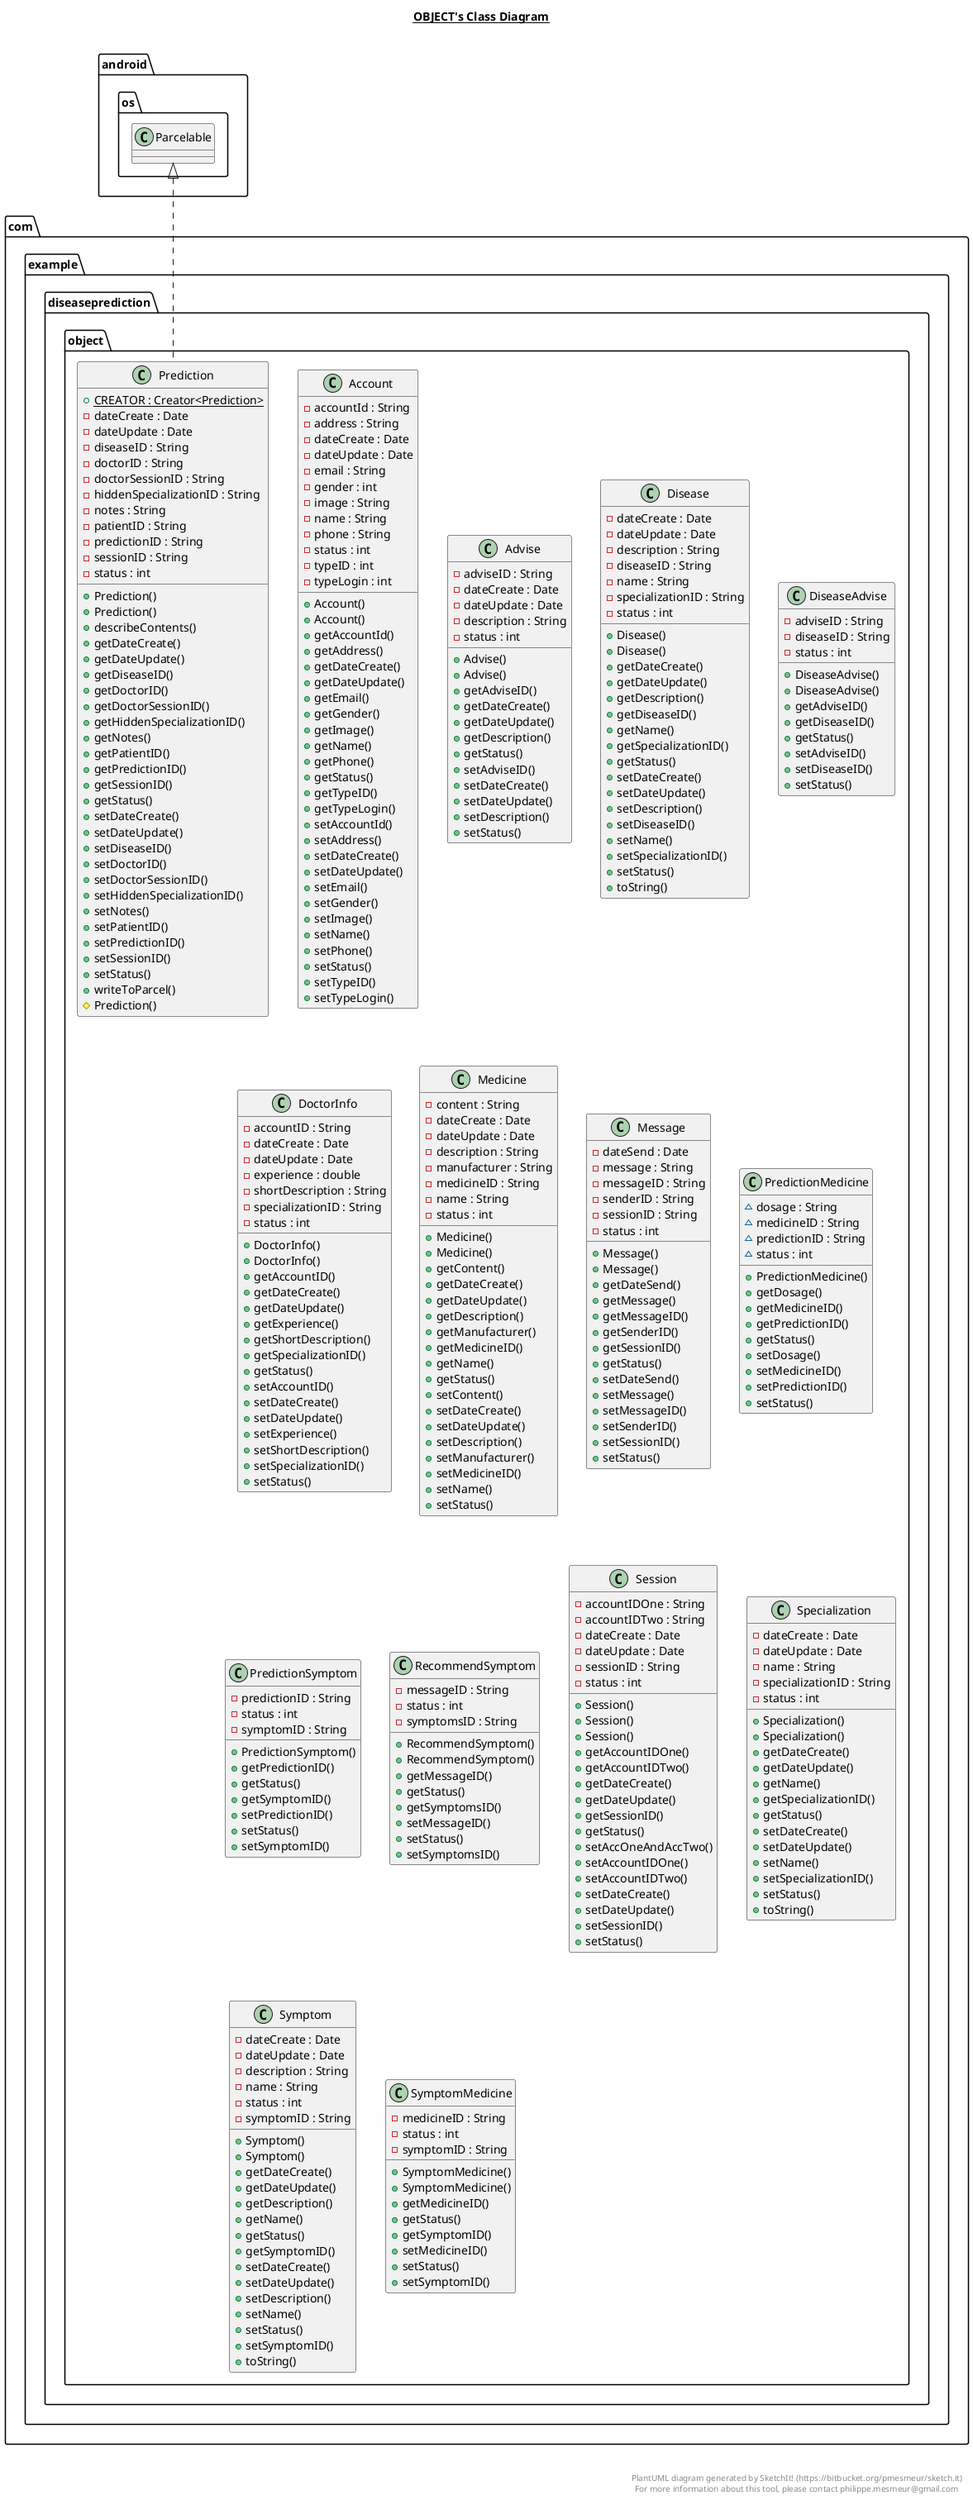 @startuml

title __OBJECT's Class Diagram__\n

  namespace com.example.diseaseprediction {
    namespace object {
      class com.example.diseaseprediction.object.Account {
          - accountId : String
          - address : String
          - dateCreate : Date
          - dateUpdate : Date
          - email : String
          - gender : int
          - image : String
          - name : String
          - phone : String
          - status : int
          - typeID : int
          - typeLogin : int
          + Account()
          + Account()
          + getAccountId()
          + getAddress()
          + getDateCreate()
          + getDateUpdate()
          + getEmail()
          + getGender()
          + getImage()
          + getName()
          + getPhone()
          + getStatus()
          + getTypeID()
          + getTypeLogin()
          + setAccountId()
          + setAddress()
          + setDateCreate()
          + setDateUpdate()
          + setEmail()
          + setGender()
          + setImage()
          + setName()
          + setPhone()
          + setStatus()
          + setTypeID()
          + setTypeLogin()
      }
    }
  }
  

  namespace com.example.diseaseprediction {
    namespace object {
      class com.example.diseaseprediction.object.Advise {
          - adviseID : String
          - dateCreate : Date
          - dateUpdate : Date
          - description : String
          - status : int
          + Advise()
          + Advise()
          + getAdviseID()
          + getDateCreate()
          + getDateUpdate()
          + getDescription()
          + getStatus()
          + setAdviseID()
          + setDateCreate()
          + setDateUpdate()
          + setDescription()
          + setStatus()
      }
    }
  }
  

  namespace com.example.diseaseprediction {
    namespace object {
      class com.example.diseaseprediction.object.Disease {
          - dateCreate : Date
          - dateUpdate : Date
          - description : String
          - diseaseID : String
          - name : String
          - specializationID : String
          - status : int
          + Disease()
          + Disease()
          + getDateCreate()
          + getDateUpdate()
          + getDescription()
          + getDiseaseID()
          + getName()
          + getSpecializationID()
          + getStatus()
          + setDateCreate()
          + setDateUpdate()
          + setDescription()
          + setDiseaseID()
          + setName()
          + setSpecializationID()
          + setStatus()
          + toString()
      }
    }
  }
  

  namespace com.example.diseaseprediction {
    namespace object {
      class com.example.diseaseprediction.object.DiseaseAdvise {
          - adviseID : String
          - diseaseID : String
          - status : int
          + DiseaseAdvise()
          + DiseaseAdvise()
          + getAdviseID()
          + getDiseaseID()
          + getStatus()
          + setAdviseID()
          + setDiseaseID()
          + setStatus()
      }
    }
  }
  

  namespace com.example.diseaseprediction {
    namespace object {
      class com.example.diseaseprediction.object.DoctorInfo {
          - accountID : String
          - dateCreate : Date
          - dateUpdate : Date
          - experience : double
          - shortDescription : String
          - specializationID : String
          - status : int
          + DoctorInfo()
          + DoctorInfo()
          + getAccountID()
          + getDateCreate()
          + getDateUpdate()
          + getExperience()
          + getShortDescription()
          + getSpecializationID()
          + getStatus()
          + setAccountID()
          + setDateCreate()
          + setDateUpdate()
          + setExperience()
          + setShortDescription()
          + setSpecializationID()
          + setStatus()
      }
    }
  }
  

  namespace com.example.diseaseprediction {
    namespace object {
      class com.example.diseaseprediction.object.Medicine {
          - content : String
          - dateCreate : Date
          - dateUpdate : Date
          - description : String
          - manufacturer : String
          - medicineID : String
          - name : String
          - status : int
          + Medicine()
          + Medicine()
          + getContent()
          + getDateCreate()
          + getDateUpdate()
          + getDescription()
          + getManufacturer()
          + getMedicineID()
          + getName()
          + getStatus()
          + setContent()
          + setDateCreate()
          + setDateUpdate()
          + setDescription()
          + setManufacturer()
          + setMedicineID()
          + setName()
          + setStatus()
      }
    }
  }
  

  namespace com.example.diseaseprediction {
    namespace object {
      class com.example.diseaseprediction.object.Message {
          - dateSend : Date
          - message : String
          - messageID : String
          - senderID : String
          - sessionID : String
          - status : int
          + Message()
          + Message()
          + getDateSend()
          + getMessage()
          + getMessageID()
          + getSenderID()
          + getSessionID()
          + getStatus()
          + setDateSend()
          + setMessage()
          + setMessageID()
          + setSenderID()
          + setSessionID()
          + setStatus()
      }
    }
  }
  

  namespace com.example.diseaseprediction {
    namespace object {
      class com.example.diseaseprediction.object.Prediction {
          {static} + CREATOR : Creator<Prediction>
          - dateCreate : Date
          - dateUpdate : Date
          - diseaseID : String
          - doctorID : String
          - doctorSessionID : String
          - hiddenSpecializationID : String
          - notes : String
          - patientID : String
          - predictionID : String
          - sessionID : String
          - status : int
          + Prediction()
          + Prediction()
          + describeContents()
          + getDateCreate()
          + getDateUpdate()
          + getDiseaseID()
          + getDoctorID()
          + getDoctorSessionID()
          + getHiddenSpecializationID()
          + getNotes()
          + getPatientID()
          + getPredictionID()
          + getSessionID()
          + getStatus()
          + setDateCreate()
          + setDateUpdate()
          + setDiseaseID()
          + setDoctorID()
          + setDoctorSessionID()
          + setHiddenSpecializationID()
          + setNotes()
          + setPatientID()
          + setPredictionID()
          + setSessionID()
          + setStatus()
          + writeToParcel()
          # Prediction()
      }
    }
  }
  

  namespace com.example.diseaseprediction {
    namespace object {
      class com.example.diseaseprediction.object.PredictionMedicine {
          ~ dosage : String
          ~ medicineID : String
          ~ predictionID : String
          ~ status : int
          + PredictionMedicine()
          + getDosage()
          + getMedicineID()
          + getPredictionID()
          + getStatus()
          + setDosage()
          + setMedicineID()
          + setPredictionID()
          + setStatus()
      }
    }
  }
  

  namespace com.example.diseaseprediction {
    namespace object {
      class com.example.diseaseprediction.object.PredictionSymptom {
          - predictionID : String
          - status : int
          - symptomID : String
          + PredictionSymptom()
          + getPredictionID()
          + getStatus()
          + getSymptomID()
          + setPredictionID()
          + setStatus()
          + setSymptomID()
      }
    }
  }
  

  namespace com.example.diseaseprediction {
    namespace object {
      class com.example.diseaseprediction.object.RecommendSymptom {
          - messageID : String
          - status : int
          - symptomsID : String
          + RecommendSymptom()
          + RecommendSymptom()
          + getMessageID()
          + getStatus()
          + getSymptomsID()
          + setMessageID()
          + setStatus()
          + setSymptomsID()
      }
    }
  }
  

  namespace com.example.diseaseprediction {
    namespace object {
      class com.example.diseaseprediction.object.Session {
          - accountIDOne : String
          - accountIDTwo : String
          - dateCreate : Date
          - dateUpdate : Date
          - sessionID : String
          - status : int
          + Session()
          + Session()
          + Session()
          + getAccountIDOne()
          + getAccountIDTwo()
          + getDateCreate()
          + getDateUpdate()
          + getSessionID()
          + getStatus()
          + setAccOneAndAccTwo()
          + setAccountIDOne()
          + setAccountIDTwo()
          + setDateCreate()
          + setDateUpdate()
          + setSessionID()
          + setStatus()
      }
    }
  }
  

  namespace com.example.diseaseprediction {
    namespace object {
      class com.example.diseaseprediction.object.Specialization {
          - dateCreate : Date
          - dateUpdate : Date
          - name : String
          - specializationID : String
          - status : int
          + Specialization()
          + Specialization()
          + getDateCreate()
          + getDateUpdate()
          + getName()
          + getSpecializationID()
          + getStatus()
          + setDateCreate()
          + setDateUpdate()
          + setName()
          + setSpecializationID()
          + setStatus()
          + toString()
      }
    }
  }
  

  namespace com.example.diseaseprediction {
    namespace object {
      class com.example.diseaseprediction.object.Symptom {
          - dateCreate : Date
          - dateUpdate : Date
          - description : String
          - name : String
          - status : int
          - symptomID : String
          + Symptom()
          + Symptom()
          + getDateCreate()
          + getDateUpdate()
          + getDescription()
          + getName()
          + getStatus()
          + getSymptomID()
          + setDateCreate()
          + setDateUpdate()
          + setDescription()
          + setName()
          + setStatus()
          + setSymptomID()
          + toString()
      }
    }
  }
  

  namespace com.example.diseaseprediction {
    namespace object {
      class com.example.diseaseprediction.object.SymptomMedicine {
          - medicineID : String
          - status : int
          - symptomID : String
          + SymptomMedicine()
          + SymptomMedicine()
          + getMedicineID()
          + getStatus()
          + getSymptomID()
          + setMedicineID()
          + setStatus()
          + setSymptomID()
      }
    }
  }
  

  com.example.diseaseprediction.object.Prediction .up.|> android.os.Parcelable


right footer


PlantUML diagram generated by SketchIt! (https://bitbucket.org/pmesmeur/sketch.it)
For more information about this tool, please contact philippe.mesmeur@gmail.com
endfooter

@enduml
